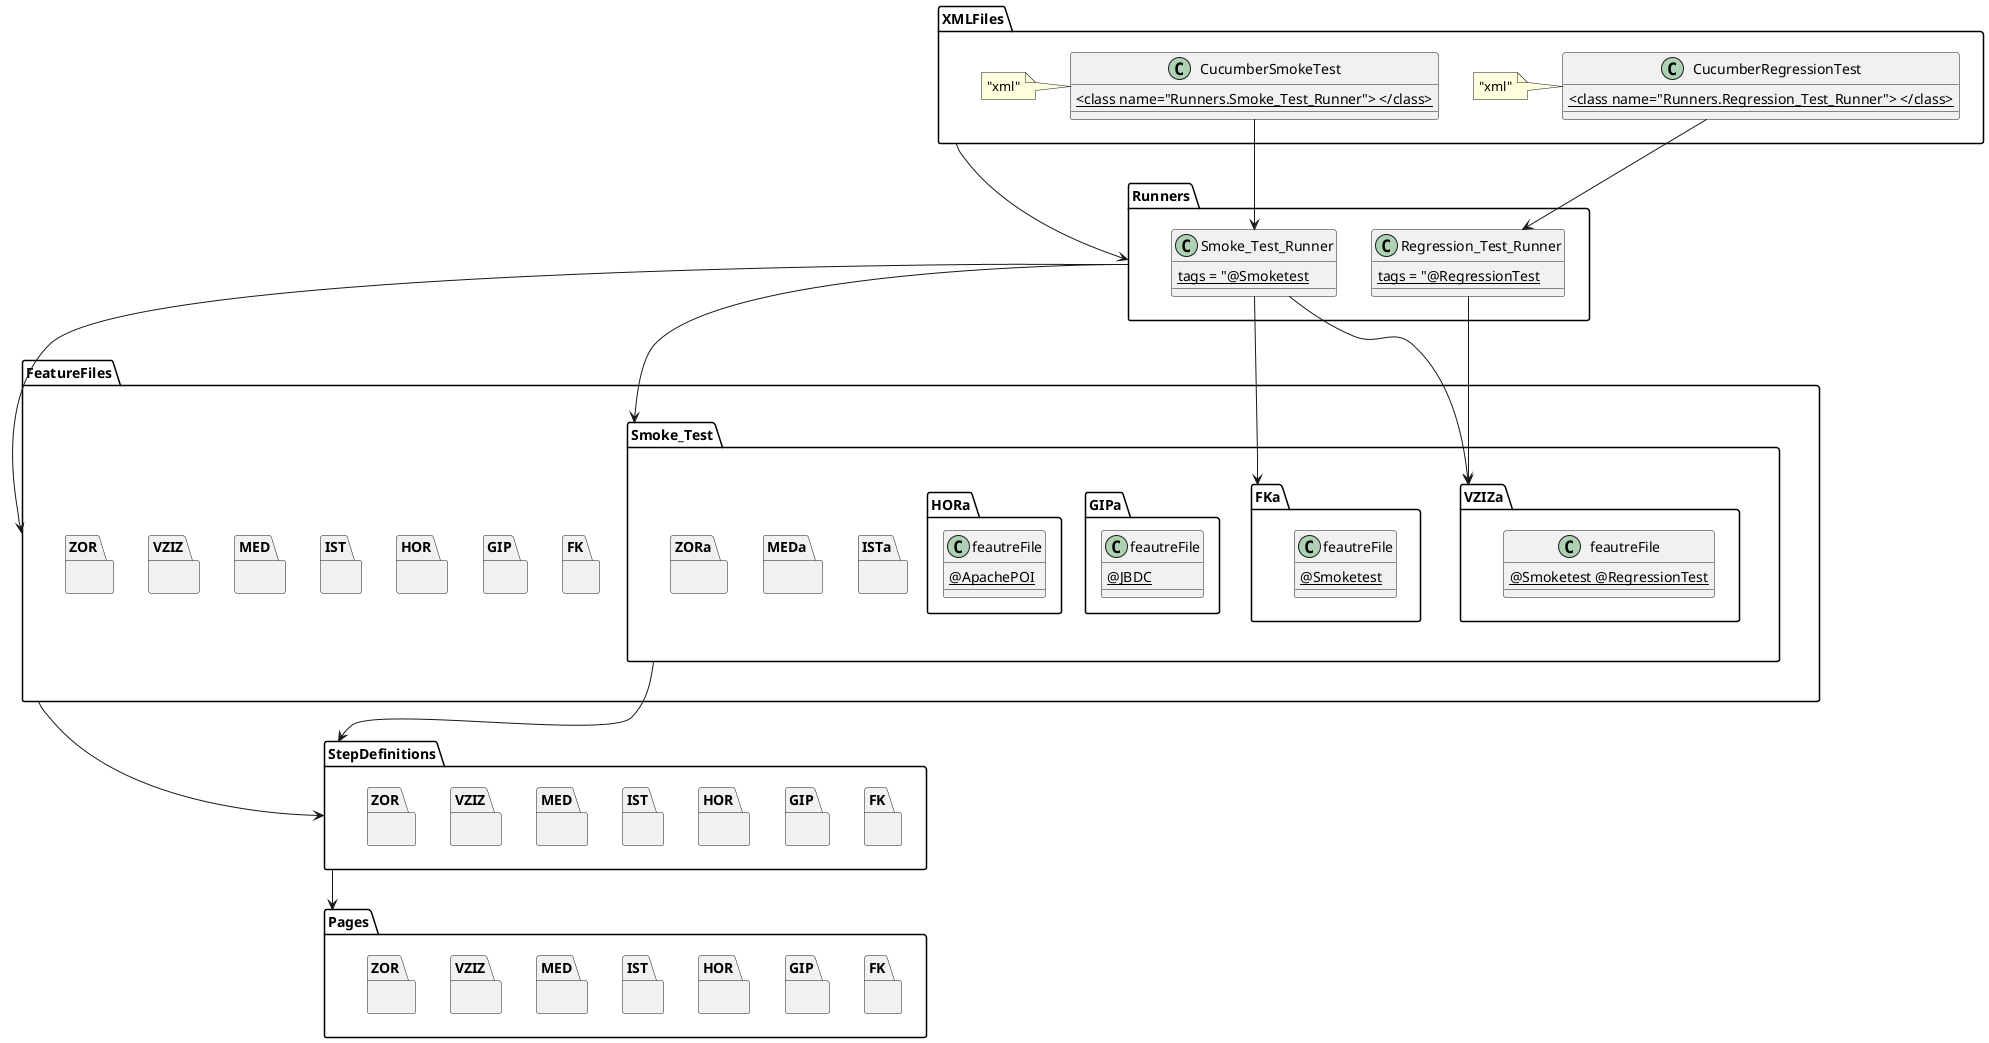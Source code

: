 @startuml
'https://plantuml.com/class-diagram


package XMLFiles{
class CucumberRegressionTest{
{static} <class name="Runners.Regression_Test_Runner"> </class>
}
note left: "xml"
class CucumberSmokeTest{
{static} <class name="Runners.Smoke_Test_Runner"> </class>
}
note left: "xml"
}

package Runners{
class Smoke_Test_Runner{
{static} tags = "@Smoketest
}
class Regression_Test_Runner{
{static} tags = "@RegressionTest
}
}

CucumberSmokeTest --> Smoke_Test_Runner
CucumberRegressionTest --> Regression_Test_Runner

package FeatureFiles{
package FK{}
package GIP{}
package HOR{}
package IST{}
package MED{}
package VZIZ{}
package ZOR{}

package Smoke_Test{
package FKa{

class feautreFile{
{static} @Smoketest
}
}
package VZIZa{
class feautreFile{
{static} @Smoketest @RegressionTest
}
}
package GIPa{
class feautreFile{
{static} @JBDC
}
}
package HORa{
class feautreFile{
{static} @ApachePOI
}
}
package ISTa{}
package MEDa{}
package ZORa{}
}
}

Runners --> Smoke_Test
Smoke_Test_Runner --> FKa
Smoke_Test_Runner --> VZIZa
Regression_Test_Runner --> VZIZa


package StepDefinitions{
package FK{}
package GIP{}
package HOR{}
package IST{}
package MED{}
package VZIZ{}
package ZOR{}
}

package Pages{
package FK{}
package GIP{}
package HOR{}
package IST{}
package MED{}
package VZIZ{}
package ZOR{}
}
XMLFiles --> Runners
Runners --> FeatureFiles
FeatureFiles --> StepDefinitions
Smoke_Test --> StepDefinitions
StepDefinitions --> Pages



@enduml